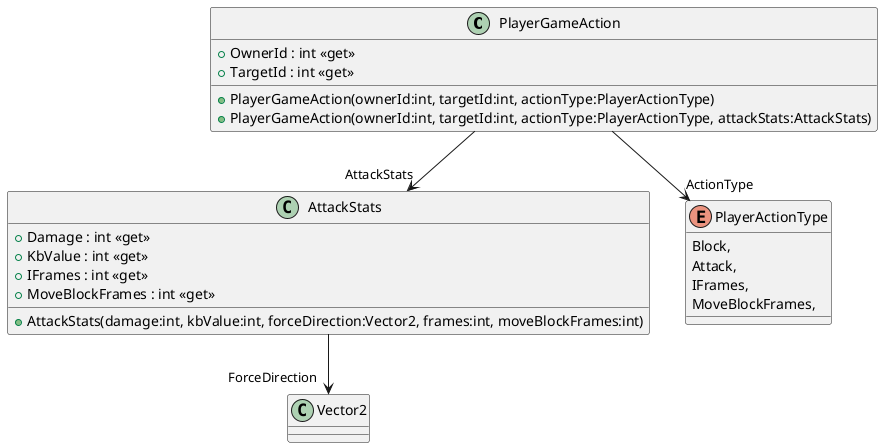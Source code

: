 @startuml
class PlayerGameAction {
    + OwnerId : int <<get>>
    + TargetId : int <<get>>
    + PlayerGameAction(ownerId:int, targetId:int, actionType:PlayerActionType)
    + PlayerGameAction(ownerId:int, targetId:int, actionType:PlayerActionType, attackStats:AttackStats)
}
class AttackStats {
    + Damage : int <<get>>
    + KbValue : int <<get>>
    + IFrames : int <<get>>
    + MoveBlockFrames : int <<get>>
    + AttackStats(damage:int, kbValue:int, forceDirection:Vector2, frames:int, moveBlockFrames:int)
}
enum PlayerActionType {
    Block,
    Attack,
    IFrames,
    MoveBlockFrames,
}
PlayerGameAction --> "ActionType" PlayerActionType
PlayerGameAction --> "AttackStats" AttackStats
AttackStats --> "ForceDirection" Vector2
@enduml
